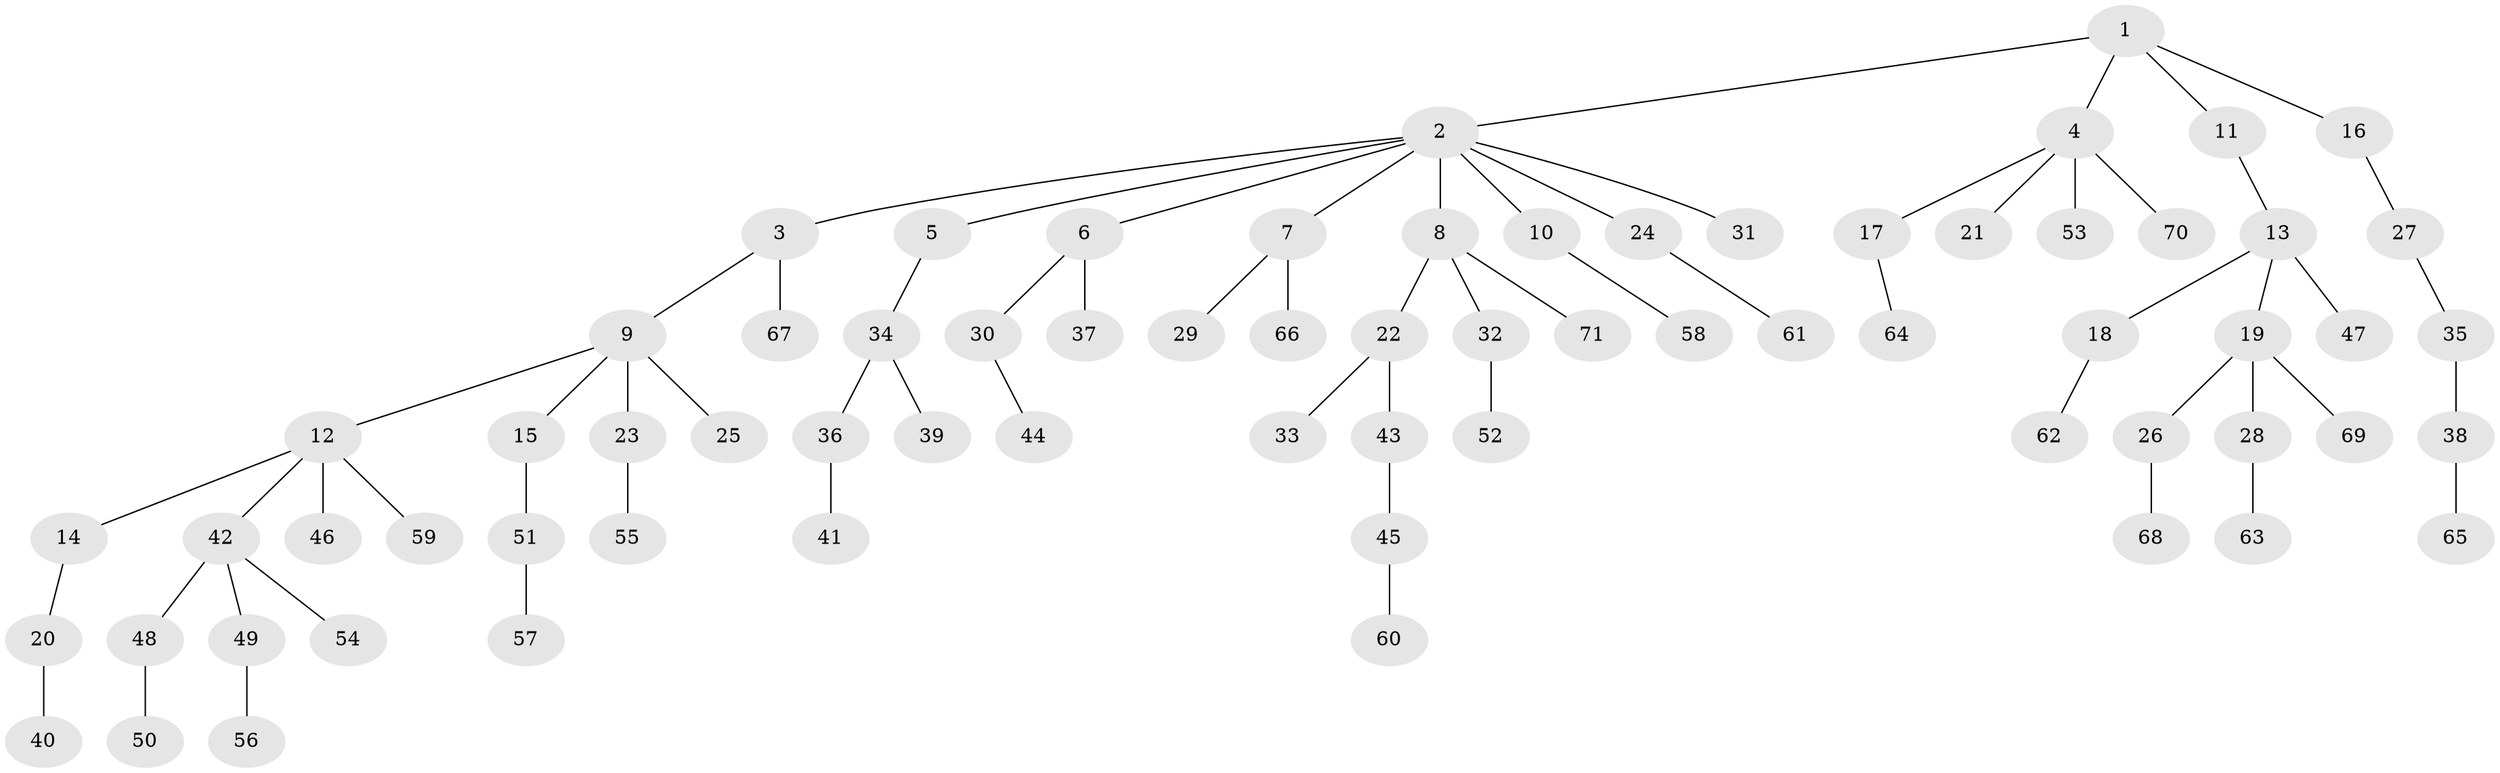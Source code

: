 // coarse degree distribution, {4: 0.08, 8: 0.02, 2: 0.34, 3: 0.12, 1: 0.44}
// Generated by graph-tools (version 1.1) at 2025/51/03/04/25 22:51:32]
// undirected, 71 vertices, 70 edges
graph export_dot {
  node [color=gray90,style=filled];
  1;
  2;
  3;
  4;
  5;
  6;
  7;
  8;
  9;
  10;
  11;
  12;
  13;
  14;
  15;
  16;
  17;
  18;
  19;
  20;
  21;
  22;
  23;
  24;
  25;
  26;
  27;
  28;
  29;
  30;
  31;
  32;
  33;
  34;
  35;
  36;
  37;
  38;
  39;
  40;
  41;
  42;
  43;
  44;
  45;
  46;
  47;
  48;
  49;
  50;
  51;
  52;
  53;
  54;
  55;
  56;
  57;
  58;
  59;
  60;
  61;
  62;
  63;
  64;
  65;
  66;
  67;
  68;
  69;
  70;
  71;
  1 -- 2;
  1 -- 4;
  1 -- 11;
  1 -- 16;
  2 -- 3;
  2 -- 5;
  2 -- 6;
  2 -- 7;
  2 -- 8;
  2 -- 10;
  2 -- 24;
  2 -- 31;
  3 -- 9;
  3 -- 67;
  4 -- 17;
  4 -- 21;
  4 -- 53;
  4 -- 70;
  5 -- 34;
  6 -- 30;
  6 -- 37;
  7 -- 29;
  7 -- 66;
  8 -- 22;
  8 -- 32;
  8 -- 71;
  9 -- 12;
  9 -- 15;
  9 -- 23;
  9 -- 25;
  10 -- 58;
  11 -- 13;
  12 -- 14;
  12 -- 42;
  12 -- 46;
  12 -- 59;
  13 -- 18;
  13 -- 19;
  13 -- 47;
  14 -- 20;
  15 -- 51;
  16 -- 27;
  17 -- 64;
  18 -- 62;
  19 -- 26;
  19 -- 28;
  19 -- 69;
  20 -- 40;
  22 -- 33;
  22 -- 43;
  23 -- 55;
  24 -- 61;
  26 -- 68;
  27 -- 35;
  28 -- 63;
  30 -- 44;
  32 -- 52;
  34 -- 36;
  34 -- 39;
  35 -- 38;
  36 -- 41;
  38 -- 65;
  42 -- 48;
  42 -- 49;
  42 -- 54;
  43 -- 45;
  45 -- 60;
  48 -- 50;
  49 -- 56;
  51 -- 57;
}

